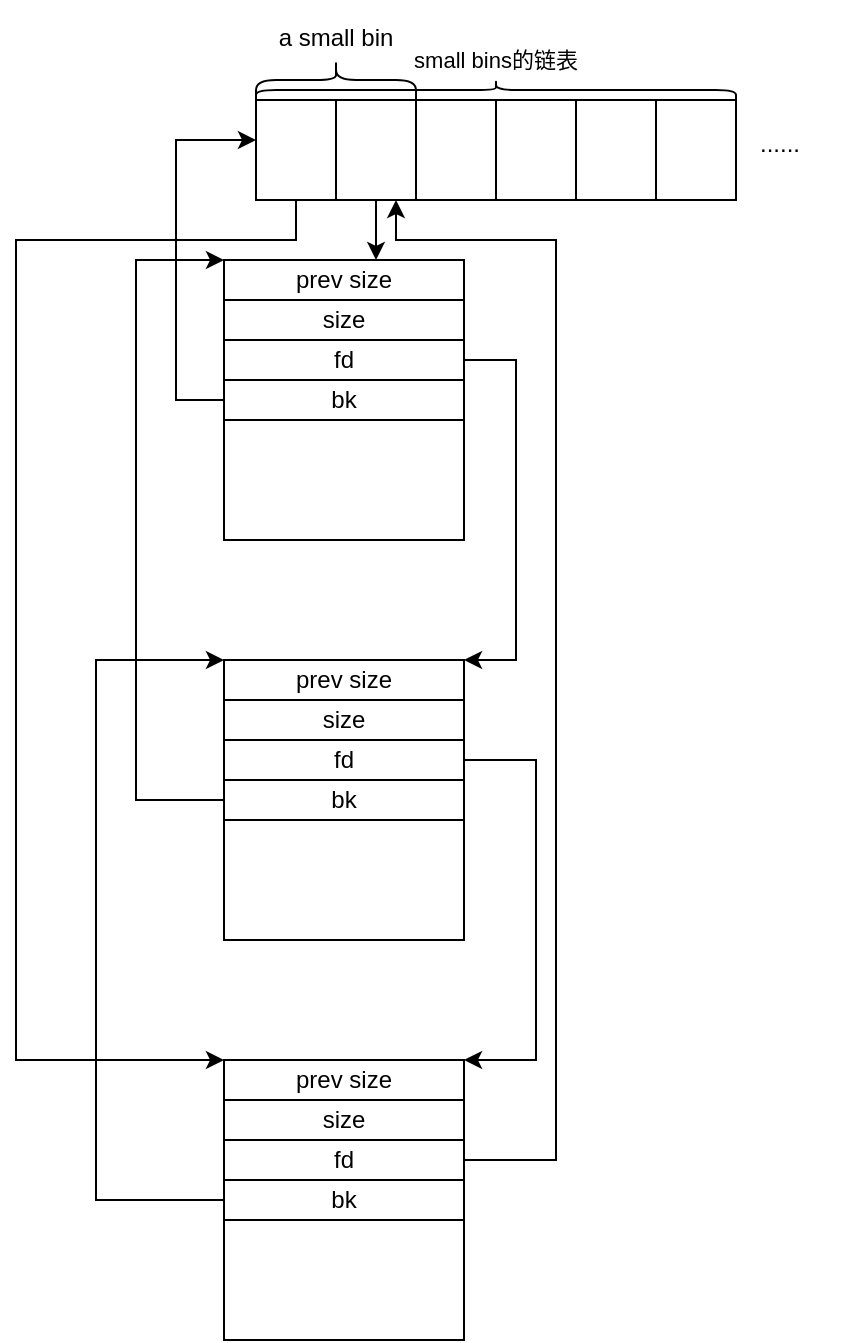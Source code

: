 <mxfile version="21.1.5" type="device">
  <diagram name="第 1 页" id="2rbUqCJ2_FqEM3BXR5HH">
    <mxGraphModel dx="351" dy="242" grid="1" gridSize="10" guides="1" tooltips="1" connect="1" arrows="1" fold="1" page="1" pageScale="1" pageWidth="827" pageHeight="1169" math="0" shadow="0">
      <root>
        <mxCell id="0" />
        <mxCell id="1" parent="0" />
        <mxCell id="6Sh2aRhyjVpe4jSGeyy9-3" style="edgeStyle=orthogonalEdgeStyle;rounded=0;orthogonalLoop=1;jettySize=auto;html=1;entryX=0;entryY=0;entryDx=0;entryDy=0;" edge="1" parent="1" source="7O9n-pZLVOjYw03UP1dD-2" target="7O9n-pZLVOjYw03UP1dD-17">
          <mxGeometry relative="1" as="geometry">
            <mxPoint x="190" y="600" as="targetPoint" />
            <Array as="points">
              <mxPoint x="330" y="190" />
              <mxPoint x="190" y="190" />
              <mxPoint x="190" y="600" />
            </Array>
          </mxGeometry>
        </mxCell>
        <mxCell id="7O9n-pZLVOjYw03UP1dD-2" value="" style="rounded=0;whiteSpace=wrap;html=1;" parent="1" vertex="1">
          <mxGeometry x="310" y="120" width="40" height="50" as="geometry" />
        </mxCell>
        <mxCell id="6Sh2aRhyjVpe4jSGeyy9-2" style="edgeStyle=orthogonalEdgeStyle;rounded=0;orthogonalLoop=1;jettySize=auto;html=1;" edge="1" parent="1" source="7O9n-pZLVOjYw03UP1dD-6">
          <mxGeometry relative="1" as="geometry">
            <mxPoint x="370" y="200" as="targetPoint" />
            <Array as="points">
              <mxPoint x="370" y="190" />
              <mxPoint x="370" y="190" />
            </Array>
          </mxGeometry>
        </mxCell>
        <mxCell id="7O9n-pZLVOjYw03UP1dD-6" value="" style="rounded=0;whiteSpace=wrap;html=1;" parent="1" vertex="1">
          <mxGeometry x="350" y="120" width="40" height="50" as="geometry" />
        </mxCell>
        <mxCell id="7O9n-pZLVOjYw03UP1dD-7" value="prev size" style="rounded=0;whiteSpace=wrap;html=1;" parent="1" vertex="1">
          <mxGeometry x="294" y="200" width="120" height="20" as="geometry" />
        </mxCell>
        <mxCell id="7O9n-pZLVOjYw03UP1dD-8" value="size" style="rounded=0;whiteSpace=wrap;html=1;" parent="1" vertex="1">
          <mxGeometry x="294" y="220" width="120" height="20" as="geometry" />
        </mxCell>
        <mxCell id="7O9n-pZLVOjYw03UP1dD-33" style="edgeStyle=orthogonalEdgeStyle;rounded=0;orthogonalLoop=1;jettySize=auto;html=1;entryX=1;entryY=0;entryDx=0;entryDy=0;" parent="1" source="7O9n-pZLVOjYw03UP1dD-9" target="7O9n-pZLVOjYw03UP1dD-12" edge="1">
          <mxGeometry relative="1" as="geometry">
            <mxPoint x="420" y="400" as="targetPoint" />
            <Array as="points">
              <mxPoint x="440" y="250" />
              <mxPoint x="440" y="400" />
            </Array>
          </mxGeometry>
        </mxCell>
        <mxCell id="7O9n-pZLVOjYw03UP1dD-9" value="fd" style="rounded=0;whiteSpace=wrap;html=1;" parent="1" vertex="1">
          <mxGeometry x="294" y="240" width="120" height="20" as="geometry" />
        </mxCell>
        <mxCell id="7O9n-pZLVOjYw03UP1dD-30" style="edgeStyle=orthogonalEdgeStyle;rounded=0;orthogonalLoop=1;jettySize=auto;html=1;entryX=0;entryY=0.4;entryDx=0;entryDy=0;entryPerimeter=0;" parent="1" source="7O9n-pZLVOjYw03UP1dD-10" target="7O9n-pZLVOjYw03UP1dD-2" edge="1">
          <mxGeometry relative="1" as="geometry">
            <mxPoint x="270" y="140" as="targetPoint" />
            <Array as="points">
              <mxPoint x="270" y="270" />
              <mxPoint x="270" y="140" />
            </Array>
          </mxGeometry>
        </mxCell>
        <mxCell id="7O9n-pZLVOjYw03UP1dD-10" value="bk" style="rounded=0;whiteSpace=wrap;html=1;" parent="1" vertex="1">
          <mxGeometry x="294" y="260" width="120" height="20" as="geometry" />
        </mxCell>
        <mxCell id="7O9n-pZLVOjYw03UP1dD-11" value="" style="rounded=0;whiteSpace=wrap;html=1;" parent="1" vertex="1">
          <mxGeometry x="294" y="280" width="120" height="60" as="geometry" />
        </mxCell>
        <mxCell id="7O9n-pZLVOjYw03UP1dD-12" value="prev size" style="rounded=0;whiteSpace=wrap;html=1;" parent="1" vertex="1">
          <mxGeometry x="294" y="400" width="120" height="20" as="geometry" />
        </mxCell>
        <mxCell id="7O9n-pZLVOjYw03UP1dD-13" value="size" style="rounded=0;whiteSpace=wrap;html=1;" parent="1" vertex="1">
          <mxGeometry x="294" y="420" width="120" height="20" as="geometry" />
        </mxCell>
        <mxCell id="7O9n-pZLVOjYw03UP1dD-34" style="edgeStyle=orthogonalEdgeStyle;rounded=0;orthogonalLoop=1;jettySize=auto;html=1;entryX=1;entryY=0;entryDx=0;entryDy=0;" parent="1" source="7O9n-pZLVOjYw03UP1dD-14" target="7O9n-pZLVOjYw03UP1dD-17" edge="1">
          <mxGeometry relative="1" as="geometry">
            <mxPoint x="440" y="600" as="targetPoint" />
            <Array as="points">
              <mxPoint x="450" y="450" />
              <mxPoint x="450" y="600" />
            </Array>
          </mxGeometry>
        </mxCell>
        <mxCell id="7O9n-pZLVOjYw03UP1dD-14" value="fd" style="rounded=0;whiteSpace=wrap;html=1;" parent="1" vertex="1">
          <mxGeometry x="294" y="440" width="120" height="20" as="geometry" />
        </mxCell>
        <mxCell id="7O9n-pZLVOjYw03UP1dD-35" style="edgeStyle=orthogonalEdgeStyle;rounded=0;orthogonalLoop=1;jettySize=auto;html=1;entryX=0;entryY=0;entryDx=0;entryDy=0;" parent="1" source="7O9n-pZLVOjYw03UP1dD-15" target="7O9n-pZLVOjYw03UP1dD-7" edge="1">
          <mxGeometry relative="1" as="geometry">
            <mxPoint x="260" y="200" as="targetPoint" />
            <Array as="points">
              <mxPoint x="250" y="470" />
              <mxPoint x="250" y="200" />
            </Array>
          </mxGeometry>
        </mxCell>
        <mxCell id="7O9n-pZLVOjYw03UP1dD-15" value="bk" style="rounded=0;whiteSpace=wrap;html=1;" parent="1" vertex="1">
          <mxGeometry x="294" y="460" width="120" height="20" as="geometry" />
        </mxCell>
        <mxCell id="7O9n-pZLVOjYw03UP1dD-16" value="" style="rounded=0;whiteSpace=wrap;html=1;" parent="1" vertex="1">
          <mxGeometry x="294" y="480" width="120" height="60" as="geometry" />
        </mxCell>
        <mxCell id="7O9n-pZLVOjYw03UP1dD-17" value="prev size" style="rounded=0;whiteSpace=wrap;html=1;" parent="1" vertex="1">
          <mxGeometry x="294" y="600" width="120" height="20" as="geometry" />
        </mxCell>
        <mxCell id="7O9n-pZLVOjYw03UP1dD-18" value="size" style="rounded=0;whiteSpace=wrap;html=1;" parent="1" vertex="1">
          <mxGeometry x="294" y="620" width="120" height="20" as="geometry" />
        </mxCell>
        <mxCell id="7O9n-pZLVOjYw03UP1dD-36" style="edgeStyle=orthogonalEdgeStyle;rounded=0;orthogonalLoop=1;jettySize=auto;html=1;entryX=0.75;entryY=1;entryDx=0;entryDy=0;" parent="1" source="7O9n-pZLVOjYw03UP1dD-19" target="7O9n-pZLVOjYw03UP1dD-6" edge="1">
          <mxGeometry relative="1" as="geometry">
            <mxPoint x="390" y="140" as="targetPoint" />
            <Array as="points">
              <mxPoint x="460" y="650" />
              <mxPoint x="460" y="190" />
              <mxPoint x="380" y="190" />
            </Array>
          </mxGeometry>
        </mxCell>
        <mxCell id="7O9n-pZLVOjYw03UP1dD-19" value="fd" style="rounded=0;whiteSpace=wrap;html=1;" parent="1" vertex="1">
          <mxGeometry x="294" y="640" width="120" height="20" as="geometry" />
        </mxCell>
        <mxCell id="7O9n-pZLVOjYw03UP1dD-37" style="edgeStyle=orthogonalEdgeStyle;rounded=0;orthogonalLoop=1;jettySize=auto;html=1;entryX=0;entryY=0;entryDx=0;entryDy=0;" parent="1" source="7O9n-pZLVOjYw03UP1dD-20" target="7O9n-pZLVOjYw03UP1dD-12" edge="1">
          <mxGeometry relative="1" as="geometry">
            <mxPoint x="290" y="400" as="targetPoint" />
            <Array as="points">
              <mxPoint x="230" y="670" />
              <mxPoint x="230" y="400" />
            </Array>
          </mxGeometry>
        </mxCell>
        <mxCell id="7O9n-pZLVOjYw03UP1dD-20" value="bk" style="rounded=0;whiteSpace=wrap;html=1;" parent="1" vertex="1">
          <mxGeometry x="294" y="660" width="120" height="20" as="geometry" />
        </mxCell>
        <mxCell id="7O9n-pZLVOjYw03UP1dD-21" value="" style="rounded=0;whiteSpace=wrap;html=1;" parent="1" vertex="1">
          <mxGeometry x="294" y="680" width="120" height="60" as="geometry" />
        </mxCell>
        <mxCell id="6Sh2aRhyjVpe4jSGeyy9-4" value="" style="rounded=0;whiteSpace=wrap;html=1;" vertex="1" parent="1">
          <mxGeometry x="390" y="120" width="40" height="50" as="geometry" />
        </mxCell>
        <mxCell id="6Sh2aRhyjVpe4jSGeyy9-5" value="" style="rounded=0;whiteSpace=wrap;html=1;" vertex="1" parent="1">
          <mxGeometry x="430" y="120" width="40" height="50" as="geometry" />
        </mxCell>
        <mxCell id="6Sh2aRhyjVpe4jSGeyy9-6" value="" style="rounded=0;whiteSpace=wrap;html=1;" vertex="1" parent="1">
          <mxGeometry x="470" y="120" width="40" height="50" as="geometry" />
        </mxCell>
        <mxCell id="6Sh2aRhyjVpe4jSGeyy9-7" value="" style="rounded=0;whiteSpace=wrap;html=1;" vertex="1" parent="1">
          <mxGeometry x="510" y="120" width="40" height="50" as="geometry" />
        </mxCell>
        <mxCell id="6Sh2aRhyjVpe4jSGeyy9-8" value="&lt;font style=&quot;font-size: 12px;&quot; face=&quot;Helvetica&quot;&gt;a small bin&lt;/font&gt;" style="text;html=1;strokeColor=none;fillColor=none;align=center;verticalAlign=middle;whiteSpace=wrap;rounded=0;fontSize=20;fontFamily=Architects Daughter;glass=0;" vertex="1" parent="1">
          <mxGeometry x="290" y="70" width="120" height="30" as="geometry" />
        </mxCell>
        <mxCell id="6Sh2aRhyjVpe4jSGeyy9-10" value="" style="shape=curlyBracket;whiteSpace=wrap;html=1;rounded=1;labelPosition=left;verticalLabelPosition=middle;align=right;verticalAlign=middle;rotation=0;direction=south;size=0.5;" vertex="1" parent="1">
          <mxGeometry x="310" y="100" width="80" height="20" as="geometry" />
        </mxCell>
        <mxCell id="6Sh2aRhyjVpe4jSGeyy9-11" value="" style="shape=curlyBracket;whiteSpace=wrap;html=1;rounded=1;labelPosition=left;verticalLabelPosition=middle;align=right;verticalAlign=middle;rotation=90;" vertex="1" parent="1">
          <mxGeometry x="425" y="-5" width="10" height="240" as="geometry" />
        </mxCell>
        <mxCell id="6Sh2aRhyjVpe4jSGeyy9-12" value="&lt;font style=&quot;font-size: 11px;&quot;&gt;small bins的链表&lt;/font&gt;" style="text;html=1;strokeColor=none;fillColor=none;align=center;verticalAlign=middle;whiteSpace=wrap;rounded=0;fontSize=9;" vertex="1" parent="1">
          <mxGeometry x="380" y="90" width="100" height="20" as="geometry" />
        </mxCell>
        <mxCell id="6Sh2aRhyjVpe4jSGeyy9-14" value="......" style="text;html=1;strokeColor=none;fillColor=none;align=center;verticalAlign=middle;whiteSpace=wrap;rounded=0;" vertex="1" parent="1">
          <mxGeometry x="542" y="127" width="60" height="30" as="geometry" />
        </mxCell>
      </root>
    </mxGraphModel>
  </diagram>
</mxfile>
